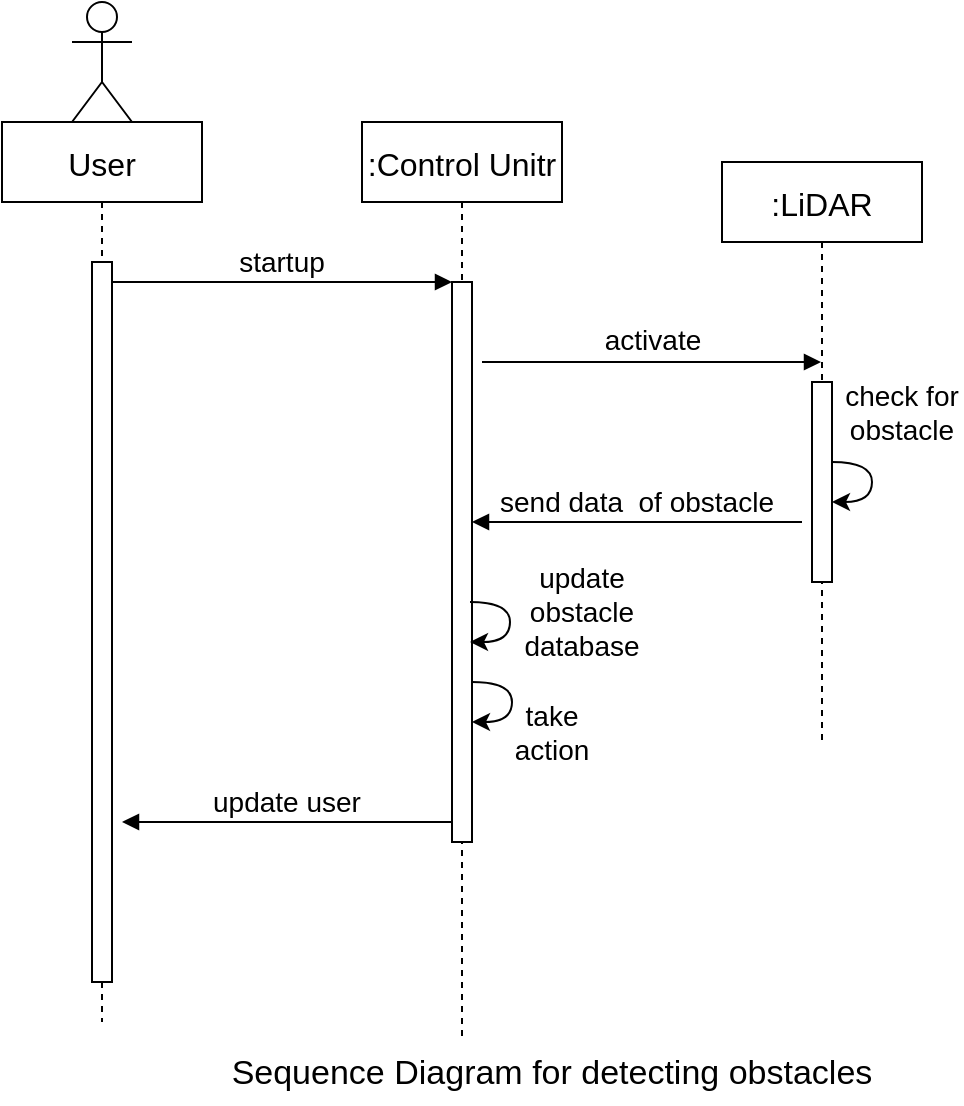 <mxfile version="20.5.2" type="github">
  <diagram id="kgpKYQtTHZ0yAKxKKP6v" name="Page-1">
    <mxGraphModel dx="1038" dy="579" grid="1" gridSize="10" guides="1" tooltips="1" connect="1" arrows="1" fold="1" page="1" pageScale="1" pageWidth="850" pageHeight="1100" math="0" shadow="0">
      <root>
        <mxCell id="0" />
        <mxCell id="1" parent="0" />
        <mxCell id="3nuBFxr9cyL0pnOWT2aG-1" value="User" style="shape=umlLifeline;perimeter=lifelinePerimeter;container=1;collapsible=0;recursiveResize=0;rounded=0;shadow=0;strokeWidth=1;fontSize=16;" parent="1" vertex="1">
          <mxGeometry x="120" y="80" width="100" height="450" as="geometry" />
        </mxCell>
        <mxCell id="3nuBFxr9cyL0pnOWT2aG-2" value="" style="points=[];perimeter=orthogonalPerimeter;rounded=0;shadow=0;strokeWidth=1;" parent="3nuBFxr9cyL0pnOWT2aG-1" vertex="1">
          <mxGeometry x="45" y="70" width="10" height="360" as="geometry" />
        </mxCell>
        <mxCell id="3nuBFxr9cyL0pnOWT2aG-5" value=":Control Unitr" style="shape=umlLifeline;perimeter=lifelinePerimeter;container=1;collapsible=0;recursiveResize=0;rounded=0;shadow=0;strokeWidth=1;fontSize=16;" parent="1" vertex="1">
          <mxGeometry x="300" y="80" width="100" height="460" as="geometry" />
        </mxCell>
        <mxCell id="3nuBFxr9cyL0pnOWT2aG-6" value="" style="points=[];perimeter=orthogonalPerimeter;rounded=0;shadow=0;strokeWidth=1;fontSize=14;" parent="3nuBFxr9cyL0pnOWT2aG-5" vertex="1">
          <mxGeometry x="45" y="80" width="10" height="280" as="geometry" />
        </mxCell>
        <mxCell id="cvHPoIzQ21CYkX5FHhxy-17" value="send data  of obstacle" style="verticalAlign=bottom;endArrow=block;entryX=1;entryY=0;shadow=0;strokeWidth=1;fontSize=14;" parent="3nuBFxr9cyL0pnOWT2aG-5" edge="1">
          <mxGeometry relative="1" as="geometry">
            <mxPoint x="220" y="200" as="sourcePoint" />
            <mxPoint x="55" y="200" as="targetPoint" />
          </mxGeometry>
        </mxCell>
        <mxCell id="cvHPoIzQ21CYkX5FHhxy-23" value="update user" style="verticalAlign=bottom;endArrow=block;entryX=1;entryY=0;shadow=0;strokeWidth=1;fontSize=14;" parent="3nuBFxr9cyL0pnOWT2aG-5" edge="1">
          <mxGeometry relative="1" as="geometry">
            <mxPoint x="45" y="350" as="sourcePoint" />
            <mxPoint x="-120" y="350" as="targetPoint" />
          </mxGeometry>
        </mxCell>
        <mxCell id="3nuBFxr9cyL0pnOWT2aG-8" value="startup" style="verticalAlign=bottom;endArrow=block;entryX=0;entryY=0;shadow=0;strokeWidth=1;fontSize=14;" parent="1" source="3nuBFxr9cyL0pnOWT2aG-2" target="3nuBFxr9cyL0pnOWT2aG-6" edge="1">
          <mxGeometry relative="1" as="geometry">
            <mxPoint x="275" y="160" as="sourcePoint" />
          </mxGeometry>
        </mxCell>
        <mxCell id="cvHPoIzQ21CYkX5FHhxy-1" value="" style="shape=umlActor;verticalLabelPosition=bottom;verticalAlign=top;html=1;outlineConnect=0;fontSize=14;" parent="1" vertex="1">
          <mxGeometry x="155" y="20" width="30" height="60" as="geometry" />
        </mxCell>
        <mxCell id="cvHPoIzQ21CYkX5FHhxy-3" value=":LiDAR" style="shape=umlLifeline;perimeter=lifelinePerimeter;container=1;collapsible=0;recursiveResize=0;rounded=0;shadow=0;strokeWidth=1;fontSize=16;" parent="1" vertex="1">
          <mxGeometry x="480" y="100" width="100" height="290" as="geometry" />
        </mxCell>
        <mxCell id="cvHPoIzQ21CYkX5FHhxy-4" value="" style="points=[];perimeter=orthogonalPerimeter;rounded=0;shadow=0;strokeWidth=1;fontSize=14;" parent="cvHPoIzQ21CYkX5FHhxy-3" vertex="1">
          <mxGeometry x="45" y="110" width="10" height="100" as="geometry" />
        </mxCell>
        <mxCell id="cvHPoIzQ21CYkX5FHhxy-9" value="" style="curved=1;endArrow=classic;html=1;rounded=0;fontSize=14;" parent="cvHPoIzQ21CYkX5FHhxy-3" edge="1">
          <mxGeometry width="50" height="50" relative="1" as="geometry">
            <mxPoint x="55" y="150" as="sourcePoint" />
            <mxPoint x="55" y="170" as="targetPoint" />
            <Array as="points">
              <mxPoint x="75" y="150" />
              <mxPoint x="75" y="170" />
            </Array>
          </mxGeometry>
        </mxCell>
        <mxCell id="cvHPoIzQ21CYkX5FHhxy-8" value="activate" style="html=1;verticalAlign=bottom;endArrow=block;rounded=0;fontSize=14;" parent="1" target="cvHPoIzQ21CYkX5FHhxy-3" edge="1">
          <mxGeometry width="80" relative="1" as="geometry">
            <mxPoint x="360" y="200" as="sourcePoint" />
            <mxPoint x="440" y="200" as="targetPoint" />
          </mxGeometry>
        </mxCell>
        <mxCell id="cvHPoIzQ21CYkX5FHhxy-11" value="check for obstacle" style="text;html=1;strokeColor=none;fillColor=none;align=center;verticalAlign=middle;whiteSpace=wrap;rounded=0;fontSize=14;" parent="1" vertex="1">
          <mxGeometry x="540" y="210" width="60" height="30" as="geometry" />
        </mxCell>
        <mxCell id="cvHPoIzQ21CYkX5FHhxy-18" value="" style="curved=1;endArrow=classic;html=1;rounded=0;fontSize=14;" parent="1" edge="1">
          <mxGeometry width="50" height="50" relative="1" as="geometry">
            <mxPoint x="354" y="320" as="sourcePoint" />
            <mxPoint x="354" y="340" as="targetPoint" />
            <Array as="points">
              <mxPoint x="374" y="320" />
              <mxPoint x="374" y="340" />
            </Array>
          </mxGeometry>
        </mxCell>
        <mxCell id="cvHPoIzQ21CYkX5FHhxy-19" value="" style="curved=1;endArrow=classic;html=1;rounded=0;fontSize=14;" parent="1" edge="1">
          <mxGeometry width="50" height="50" relative="1" as="geometry">
            <mxPoint x="355" y="360" as="sourcePoint" />
            <mxPoint x="355" y="380" as="targetPoint" />
            <Array as="points">
              <mxPoint x="375" y="360" />
              <mxPoint x="375" y="380" />
            </Array>
          </mxGeometry>
        </mxCell>
        <mxCell id="cvHPoIzQ21CYkX5FHhxy-20" value="update obstacle database" style="text;html=1;strokeColor=none;fillColor=none;align=center;verticalAlign=middle;whiteSpace=wrap;rounded=0;fontSize=14;" parent="1" vertex="1">
          <mxGeometry x="380" y="310" width="60" height="30" as="geometry" />
        </mxCell>
        <mxCell id="cvHPoIzQ21CYkX5FHhxy-21" value="take action" style="text;html=1;strokeColor=none;fillColor=none;align=center;verticalAlign=middle;whiteSpace=wrap;rounded=0;fontSize=14;" parent="1" vertex="1">
          <mxGeometry x="365" y="370" width="60" height="30" as="geometry" />
        </mxCell>
        <mxCell id="cvHPoIzQ21CYkX5FHhxy-24" value="Sequence Diagram for detecting obstacles" style="text;html=1;strokeColor=none;fillColor=none;align=center;verticalAlign=middle;whiteSpace=wrap;rounded=0;fontSize=17;" parent="1" vertex="1">
          <mxGeometry x="195" y="540" width="400" height="31" as="geometry" />
        </mxCell>
      </root>
    </mxGraphModel>
  </diagram>
</mxfile>
